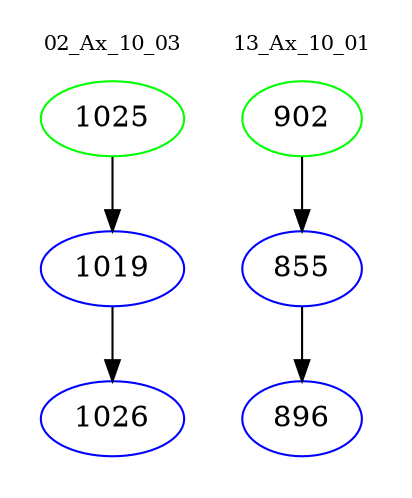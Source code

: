 digraph{
subgraph cluster_0 {
color = white
label = "02_Ax_10_03";
fontsize=10;
T0_1025 [label="1025", color="green"]
T0_1025 -> T0_1019 [color="black"]
T0_1019 [label="1019", color="blue"]
T0_1019 -> T0_1026 [color="black"]
T0_1026 [label="1026", color="blue"]
}
subgraph cluster_1 {
color = white
label = "13_Ax_10_01";
fontsize=10;
T1_902 [label="902", color="green"]
T1_902 -> T1_855 [color="black"]
T1_855 [label="855", color="blue"]
T1_855 -> T1_896 [color="black"]
T1_896 [label="896", color="blue"]
}
}
